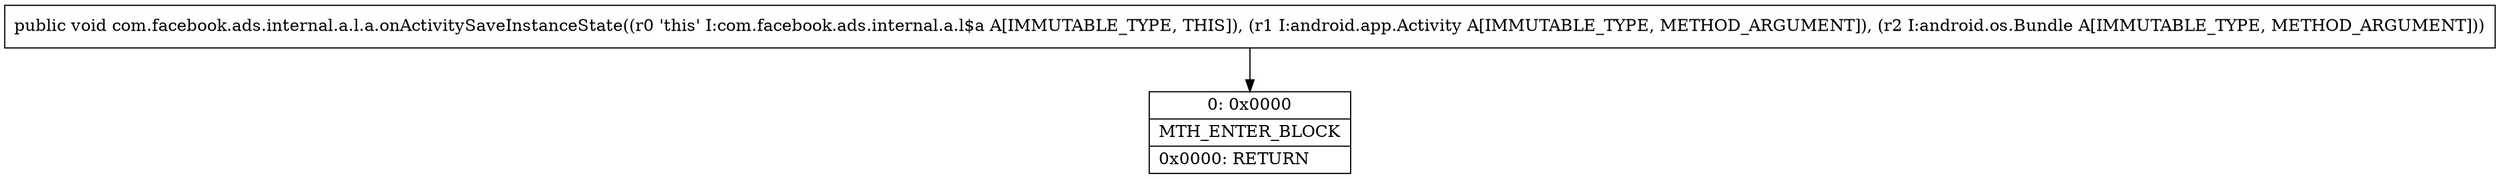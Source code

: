 digraph "CFG forcom.facebook.ads.internal.a.l.a.onActivitySaveInstanceState(Landroid\/app\/Activity;Landroid\/os\/Bundle;)V" {
Node_0 [shape=record,label="{0\:\ 0x0000|MTH_ENTER_BLOCK\l|0x0000: RETURN   \l}"];
MethodNode[shape=record,label="{public void com.facebook.ads.internal.a.l.a.onActivitySaveInstanceState((r0 'this' I:com.facebook.ads.internal.a.l$a A[IMMUTABLE_TYPE, THIS]), (r1 I:android.app.Activity A[IMMUTABLE_TYPE, METHOD_ARGUMENT]), (r2 I:android.os.Bundle A[IMMUTABLE_TYPE, METHOD_ARGUMENT])) }"];
MethodNode -> Node_0;
}

